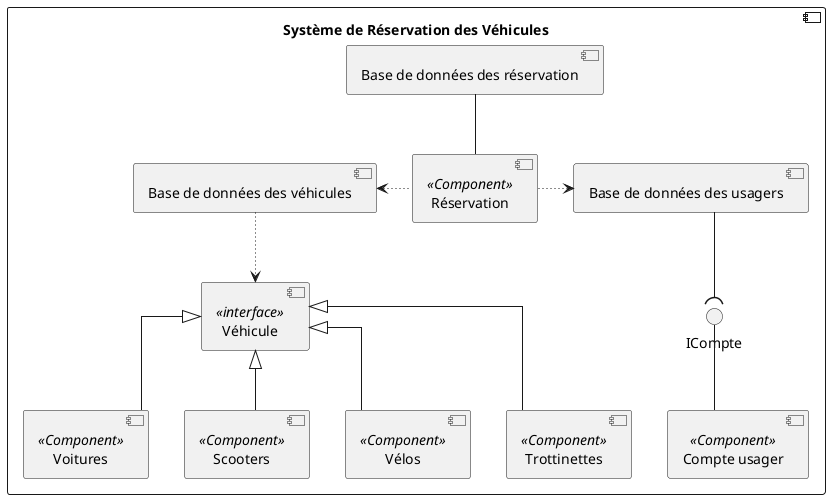 @startuml
skinparam linetype ortho

component "Système de Réservation des Véhicules" as car_unlocking{
  component "Compte usager" as user <<Component>>
  interface "ICompte" as account
  component "Réservation" as reservation <<Component>>
  component "Base de données des véhicules" as vehicleDB
  component "Base de données des usagers" as userDB
  component "Base de données des réservation" as reservationDB
  component "Véhicule" as vehicle <<interface>>
  component "Voitures" as cars <<Component>>
  component "Scooters" as scooters <<Component>>
  component "Vélos" as bikes <<Component>>
  component "Trottinettes" as trotts <<Component>>
}

reservation --[dotted]r-> userDB
reservation --[dotted]l-> vehicleDB
reservation -u- reservationDB

userDB -d-( account
user -u- account

vehicleDB -[dotted]d-> vehicle
vehicle <|-d- cars
vehicle <|-d- trotts
vehicle <|-d- scooters
vehicle <|-d- bikes

@enduml